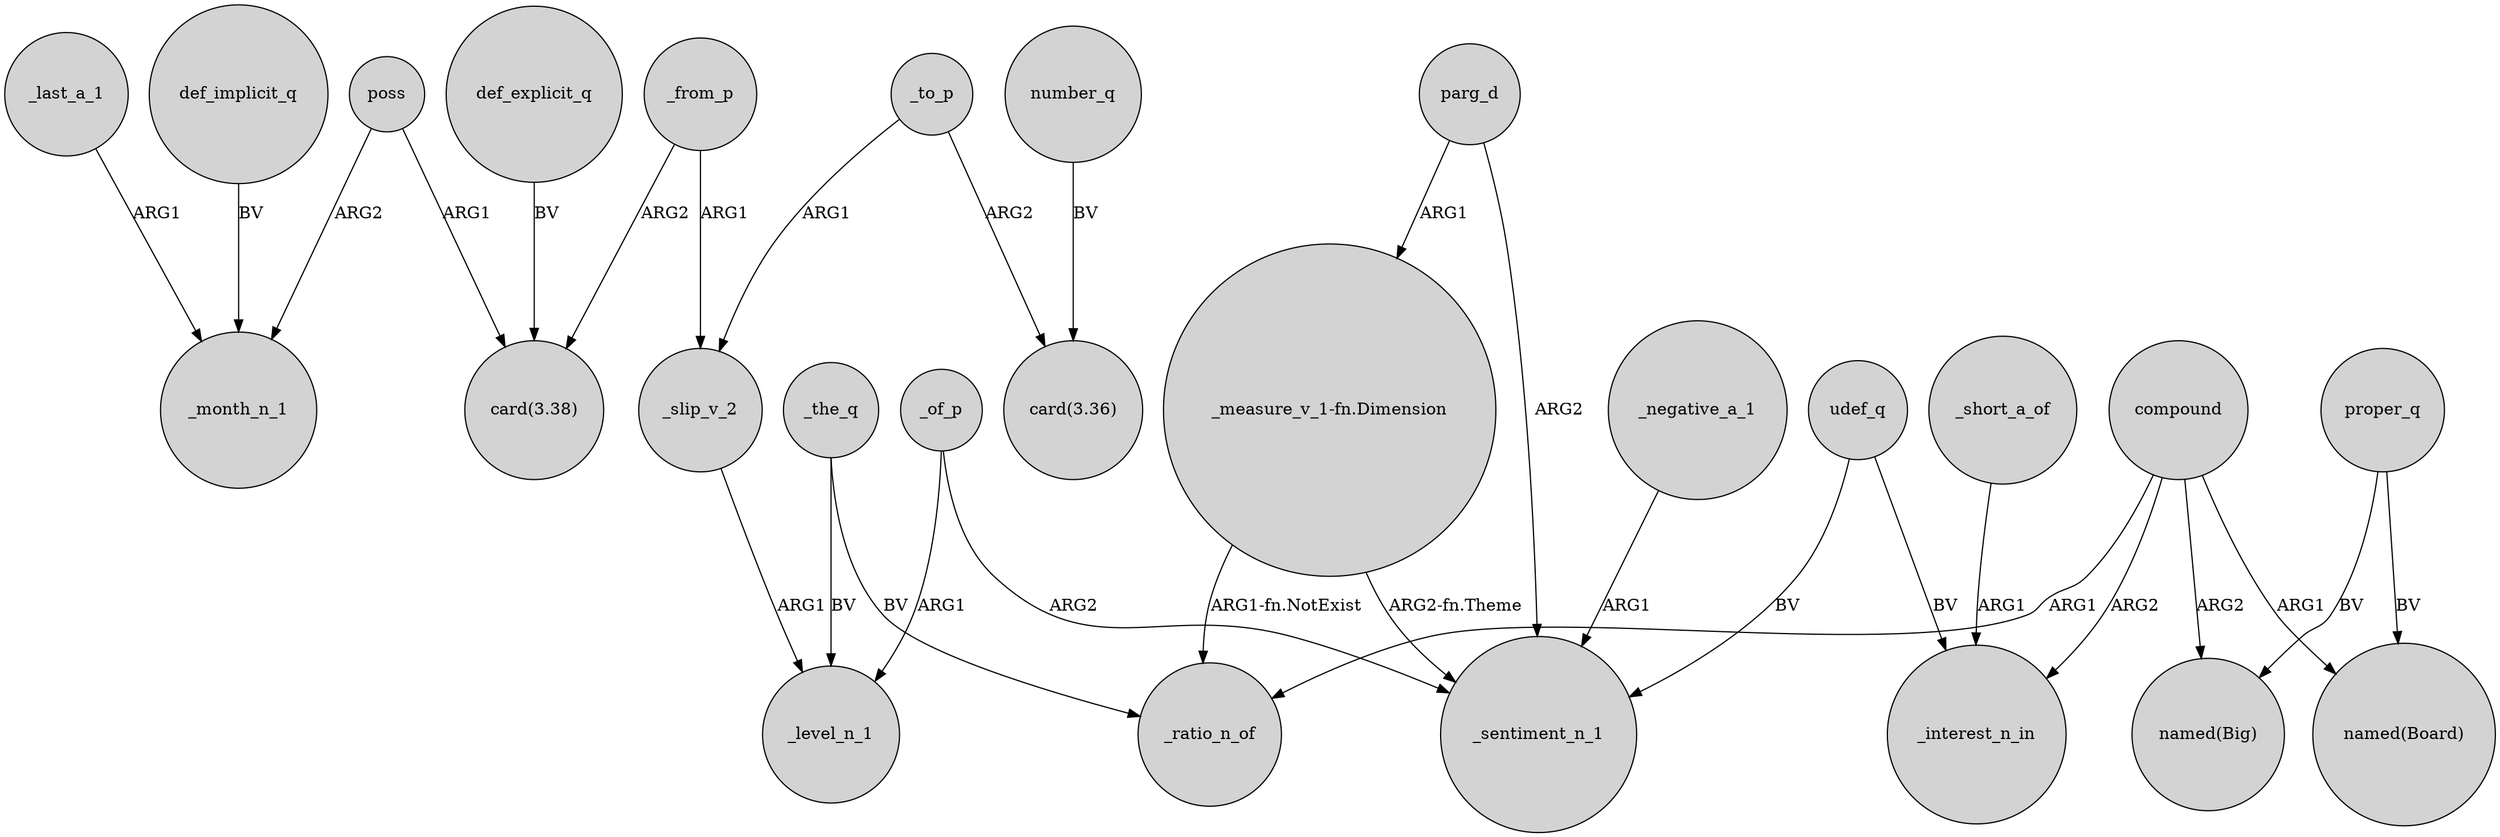 digraph {
	node [shape=circle style=filled]
	def_implicit_q -> _month_n_1 [label=BV]
	parg_d -> "_measure_v_1-fn.Dimension" [label=ARG1]
	poss -> _month_n_1 [label=ARG2]
	"_measure_v_1-fn.Dimension" -> _ratio_n_of [label="ARG1-fn.NotExist"]
	"_measure_v_1-fn.Dimension" -> _sentiment_n_1 [label="ARG2-fn.Theme"]
	_to_p -> _slip_v_2 [label=ARG1]
	_slip_v_2 -> _level_n_1 [label=ARG1]
	_from_p -> "card(3.38)" [label=ARG2]
	_negative_a_1 -> _sentiment_n_1 [label=ARG1]
	proper_q -> "named(Board)" [label=BV]
	udef_q -> _interest_n_in [label=BV]
	_the_q -> _level_n_1 [label=BV]
	compound -> _interest_n_in [label=ARG2]
	parg_d -> _sentiment_n_1 [label=ARG2]
	number_q -> "card(3.36)" [label=BV]
	poss -> "card(3.38)" [label=ARG1]
	compound -> "named(Board)" [label=ARG1]
	_from_p -> _slip_v_2 [label=ARG1]
	_the_q -> _ratio_n_of [label=BV]
	_of_p -> _level_n_1 [label=ARG1]
	_of_p -> _sentiment_n_1 [label=ARG2]
	_last_a_1 -> _month_n_1 [label=ARG1]
	_to_p -> "card(3.36)" [label=ARG2]
	compound -> "named(Big)" [label=ARG2]
	_short_a_of -> _interest_n_in [label=ARG1]
	compound -> _ratio_n_of [label=ARG1]
	udef_q -> _sentiment_n_1 [label=BV]
	def_explicit_q -> "card(3.38)" [label=BV]
	proper_q -> "named(Big)" [label=BV]
}

